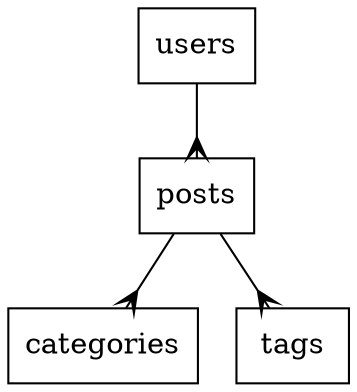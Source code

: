 graph G {
    users [shape=box];
    posts [shape=box];
    categories [shape=box];
    tags [shape=box];
    users -- posts [dir=forward, arrowhead=crow];
    posts -- categories [dir=forward, arrowhead=crow];
    posts -- tags [dir=forward, arrowhead=crow];
  }
